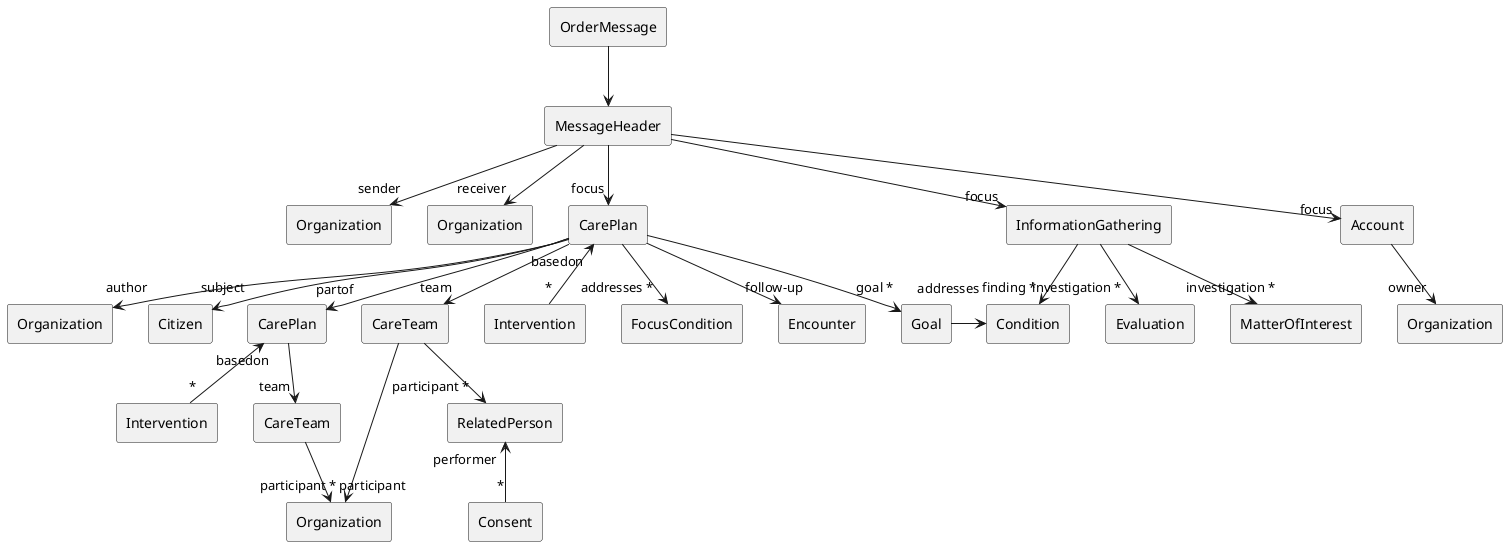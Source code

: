 @startuml CarePlanOrder

rectangle "OrderMessage" as message
rectangle "MessageHeader" as messageheader
rectangle "Organization" as sender
rectangle "Organization" as receiver
rectangle "CarePlan" as careplan
rectangle "InformationGathering" as information
rectangle "Account" as account
rectangle "Organization" as author
rectangle "Citizen" as citizen
rectangle "CarePlan" as relatedcareplan
rectangle "CareTeam" as team
rectangle "RelatedPerson" as relatedperson
rectangle "Consent" as consent
rectangle "Intervention" as intervention
rectangle "FocusCondition" as focuscondition
rectangle "Encounter" as followup
rectangle "Intervention" as relatedintervention
rectangle "CareTeam" as relatedcareteam
rectangle "Organization" as relatedorganization
rectangle "Goal" as goal
rectangle "Evaluation" as evaluation
rectangle "MatterOfInterest" as theme
rectangle "Condition" as condition
rectangle "Organization" as payer

message --> messageheader
messageheader -->"sender" sender
messageheader -->"receiver" receiver
messageheader -->"focus" careplan
messageheader -->"focus" information
careplan -->"subject" citizen
careplan -->"author" author
careplan -->"addresses *" focuscondition
careplan -->"goal *" goal
careplan -->"team" team
team -->"participant *" relatedperson
team -->"participant *" relatedorganization
careplan "basedon"<--"*" intervention
careplan -->"follow-up" followup
relatedcareplan -->"team" relatedcareteam
relatedcareplan "basedon"<--"*" relatedintervention
relatedcareteam -->"participant " relatedorganization
relatedperson "performer"<--"*" consent
careplan -->"partof" relatedcareplan
information -->"finding *" condition
information -->"investigation *" theme
information -->"investigation *" evaluation
messageheader -->"focus" account
account -->"owner" payer

goal ->"addresses" condition

condition .[hidden] evaluation
evaluation .[hidden] theme
@enduml